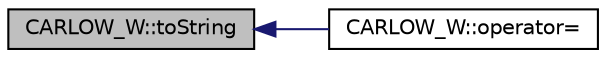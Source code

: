 digraph "CARLOW_W::toString"
{
  edge [fontname="Helvetica",fontsize="10",labelfontname="Helvetica",labelfontsize="10"];
  node [fontname="Helvetica",fontsize="10",shape=record];
  rankdir="LR";
  Node1 [label="CARLOW_W::toString",height=0.2,width=0.4,color="black", fillcolor="grey75", style="filled", fontcolor="black"];
  Node1 -> Node2 [dir="back",color="midnightblue",fontsize="10",style="solid",fontname="Helvetica"];
  Node2 [label="CARLOW_W::operator=",height=0.2,width=0.4,color="black", fillcolor="white", style="filled",URL="$class_c_a_r_l_o_w___w.html#a38c83795abf1751b3e122c74494f4586"];
}
